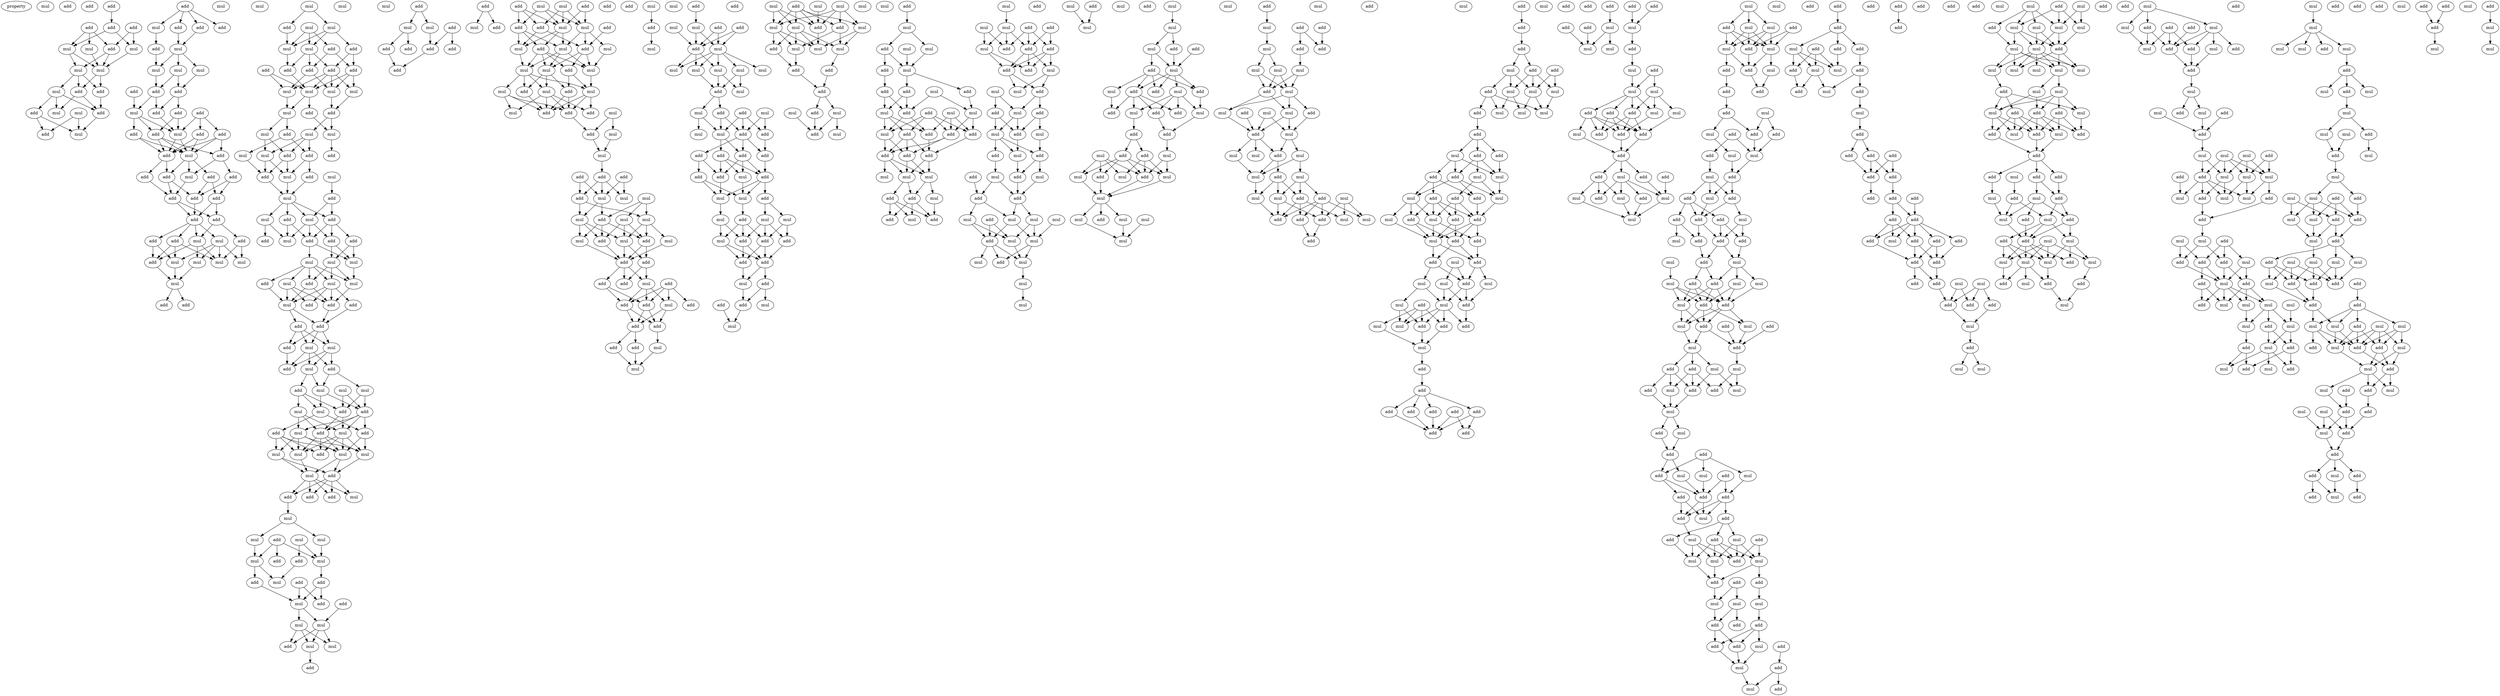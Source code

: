 digraph {
    node [fontcolor=black]
    property [mul=2,lf=1.5]
    0 [ label = mul ];
    1 [ label = add ];
    2 [ label = add ];
    3 [ label = add ];
    4 [ label = add ];
    5 [ label = add ];
    6 [ label = add ];
    7 [ label = add ];
    8 [ label = mul ];
    9 [ label = mul ];
    10 [ label = mul ];
    11 [ label = mul ];
    12 [ label = mul ];
    13 [ label = add ];
    14 [ label = add ];
    15 [ label = mul ];
    16 [ label = add ];
    17 [ label = mul ];
    18 [ label = add ];
    19 [ label = mul ];
    20 [ label = add ];
    21 [ label = mul ];
    22 [ label = add ];
    23 [ label = mul ];
    24 [ label = add ];
    25 [ label = add ];
    26 [ label = add ];
    27 [ label = mul ];
    28 [ label = add ];
    29 [ label = mul ];
    30 [ label = mul ];
    31 [ label = mul ];
    32 [ label = mul ];
    33 [ label = add ];
    34 [ label = add ];
    35 [ label = add ];
    36 [ label = mul ];
    37 [ label = add ];
    38 [ label = add ];
    39 [ label = mul ];
    40 [ label = add ];
    41 [ label = add ];
    42 [ label = add ];
    43 [ label = add ];
    44 [ label = mul ];
    45 [ label = add ];
    46 [ label = add ];
    47 [ label = add ];
    48 [ label = mul ];
    49 [ label = add ];
    50 [ label = mul ];
    51 [ label = add ];
    52 [ label = add ];
    53 [ label = add ];
    54 [ label = add ];
    55 [ label = add ];
    56 [ label = add ];
    57 [ label = add ];
    58 [ label = add ];
    59 [ label = add ];
    60 [ label = add ];
    61 [ label = mul ];
    62 [ label = add ];
    63 [ label = mul ];
    64 [ label = mul ];
    65 [ label = mul ];
    66 [ label = add ];
    67 [ label = mul ];
    68 [ label = mul ];
    69 [ label = mul ];
    70 [ label = add ];
    71 [ label = add ];
    72 [ label = mul ];
    73 [ label = mul ];
    74 [ label = add ];
    75 [ label = mul ];
    76 [ label = mul ];
    77 [ label = add ];
    78 [ label = add ];
    79 [ label = mul ];
    80 [ label = add ];
    81 [ label = add ];
    82 [ label = add ];
    83 [ label = add ];
    84 [ label = add ];
    85 [ label = mul ];
    86 [ label = mul ];
    87 [ label = mul ];
    88 [ label = mul ];
    89 [ label = add ];
    90 [ label = add ];
    91 [ label = mul ];
    92 [ label = mul ];
    93 [ label = mul ];
    94 [ label = mul ];
    95 [ label = add ];
    96 [ label = add ];
    97 [ label = mul ];
    98 [ label = add ];
    99 [ label = mul ];
    100 [ label = add ];
    101 [ label = add ];
    102 [ label = add ];
    103 [ label = mul ];
    104 [ label = mul ];
    105 [ label = mul ];
    106 [ label = add ];
    107 [ label = mul ];
    108 [ label = add ];
    109 [ label = add ];
    110 [ label = mul ];
    111 [ label = mul ];
    112 [ label = add ];
    113 [ label = add ];
    114 [ label = add ];
    115 [ label = mul ];
    116 [ label = add ];
    117 [ label = mul ];
    118 [ label = mul ];
    119 [ label = mul ];
    120 [ label = add ];
    121 [ label = add ];
    122 [ label = mul ];
    123 [ label = mul ];
    124 [ label = mul ];
    125 [ label = add ];
    126 [ label = mul ];
    127 [ label = add ];
    128 [ label = add ];
    129 [ label = add ];
    130 [ label = add ];
    131 [ label = mul ];
    132 [ label = add ];
    133 [ label = mul ];
    134 [ label = mul ];
    135 [ label = add ];
    136 [ label = mul ];
    137 [ label = add ];
    138 [ label = mul ];
    139 [ label = mul ];
    140 [ label = add ];
    141 [ label = mul ];
    142 [ label = add ];
    143 [ label = add ];
    144 [ label = mul ];
    145 [ label = mul ];
    146 [ label = add ];
    147 [ label = add ];
    148 [ label = mul ];
    149 [ label = add ];
    150 [ label = mul ];
    151 [ label = add ];
    152 [ label = mul ];
    153 [ label = mul ];
    154 [ label = mul ];
    155 [ label = mul ];
    156 [ label = mul ];
    157 [ label = add ];
    158 [ label = add ];
    159 [ label = mul ];
    160 [ label = add ];
    161 [ label = add ];
    162 [ label = mul ];
    163 [ label = add ];
    164 [ label = mul ];
    165 [ label = mul ];
    166 [ label = mul ];
    167 [ label = mul ];
    168 [ label = mul ];
    169 [ label = add ];
    170 [ label = add ];
    171 [ label = mul ];
    172 [ label = add ];
    173 [ label = add ];
    174 [ label = add ];
    175 [ label = mul ];
    176 [ label = add ];
    177 [ label = add ];
    178 [ label = mul ];
    179 [ label = mul ];
    180 [ label = add ];
    181 [ label = mul ];
    182 [ label = mul ];
    183 [ label = add ];
    184 [ label = add ];
    185 [ label = mul ];
    186 [ label = mul ];
    187 [ label = add ];
    188 [ label = add ];
    189 [ label = add ];
    190 [ label = add ];
    191 [ label = add ];
    192 [ label = add ];
    193 [ label = add ];
    194 [ label = mul ];
    195 [ label = add ];
    196 [ label = add ];
    197 [ label = mul ];
    198 [ label = add ];
    199 [ label = mul ];
    200 [ label = add ];
    201 [ label = mul ];
    202 [ label = add ];
    203 [ label = add ];
    204 [ label = mul ];
    205 [ label = add ];
    206 [ label = mul ];
    207 [ label = mul ];
    208 [ label = mul ];
    209 [ label = add ];
    210 [ label = mul ];
    211 [ label = mul ];
    212 [ label = add ];
    213 [ label = mul ];
    214 [ label = add ];
    215 [ label = mul ];
    216 [ label = mul ];
    217 [ label = mul ];
    218 [ label = add ];
    219 [ label = mul ];
    220 [ label = add ];
    221 [ label = mul ];
    222 [ label = add ];
    223 [ label = add ];
    224 [ label = mul ];
    225 [ label = add ];
    226 [ label = mul ];
    227 [ label = add ];
    228 [ label = add ];
    229 [ label = add ];
    230 [ label = mul ];
    231 [ label = add ];
    232 [ label = mul ];
    233 [ label = mul ];
    234 [ label = add ];
    235 [ label = mul ];
    236 [ label = mul ];
    237 [ label = mul ];
    238 [ label = mul ];
    239 [ label = mul ];
    240 [ label = mul ];
    241 [ label = add ];
    242 [ label = add ];
    243 [ label = add ];
    244 [ label = add ];
    245 [ label = add ];
    246 [ label = mul ];
    247 [ label = add ];
    248 [ label = add ];
    249 [ label = add ];
    250 [ label = add ];
    251 [ label = mul ];
    252 [ label = add ];
    253 [ label = add ];
    254 [ label = add ];
    255 [ label = add ];
    256 [ label = add ];
    257 [ label = mul ];
    258 [ label = add ];
    259 [ label = add ];
    260 [ label = mul ];
    261 [ label = mul ];
    262 [ label = add ];
    263 [ label = mul ];
    264 [ label = mul ];
    265 [ label = add ];
    266 [ label = add ];
    267 [ label = mul ];
    268 [ label = mul ];
    269 [ label = add ];
    270 [ label = add ];
    271 [ label = mul ];
    272 [ label = mul ];
    273 [ label = mul ];
    274 [ label = mul ];
    275 [ label = mul ];
    276 [ label = mul ];
    277 [ label = add ];
    278 [ label = mul ];
    279 [ label = add ];
    280 [ label = add ];
    281 [ label = add ];
    282 [ label = mul ];
    283 [ label = mul ];
    284 [ label = mul ];
    285 [ label = add ];
    286 [ label = mul ];
    287 [ label = add ];
    288 [ label = add ];
    289 [ label = add ];
    290 [ label = add ];
    291 [ label = add ];
    292 [ label = add ];
    293 [ label = mul ];
    294 [ label = add ];
    295 [ label = add ];
    296 [ label = mul ];
    297 [ label = mul ];
    298 [ label = add ];
    299 [ label = add ];
    300 [ label = mul ];
    301 [ label = mul ];
    302 [ label = mul ];
    303 [ label = mul ];
    304 [ label = add ];
    305 [ label = add ];
    306 [ label = add ];
    307 [ label = add ];
    308 [ label = add ];
    309 [ label = add ];
    310 [ label = mul ];
    311 [ label = add ];
    312 [ label = mul ];
    313 [ label = add ];
    314 [ label = mul ];
    315 [ label = mul ];
    316 [ label = mul ];
    317 [ label = add ];
    318 [ label = mul ];
    319 [ label = mul ];
    320 [ label = mul ];
    321 [ label = add ];
    322 [ label = mul ];
    323 [ label = add ];
    324 [ label = add ];
    325 [ label = mul ];
    326 [ label = mul ];
    327 [ label = mul ];
    328 [ label = add ];
    329 [ label = add ];
    330 [ label = mul ];
    331 [ label = add ];
    332 [ label = add ];
    333 [ label = mul ];
    334 [ label = mul ];
    335 [ label = mul ];
    336 [ label = mul ];
    337 [ label = add ];
    338 [ label = add ];
    339 [ label = mul ];
    340 [ label = mul ];
    341 [ label = mul ];
    342 [ label = add ];
    343 [ label = add ];
    344 [ label = mul ];
    345 [ label = add ];
    346 [ label = add ];
    347 [ label = mul ];
    348 [ label = add ];
    349 [ label = add ];
    350 [ label = mul ];
    351 [ label = mul ];
    352 [ label = mul ];
    353 [ label = add ];
    354 [ label = add ];
    355 [ label = mul ];
    356 [ label = add ];
    357 [ label = add ];
    358 [ label = add ];
    359 [ label = add ];
    360 [ label = add ];
    361 [ label = add ];
    362 [ label = mul ];
    363 [ label = mul ];
    364 [ label = mul ];
    365 [ label = add ];
    366 [ label = add ];
    367 [ label = mul ];
    368 [ label = add ];
    369 [ label = mul ];
    370 [ label = add ];
    371 [ label = mul ];
    372 [ label = add ];
    373 [ label = add ];
    374 [ label = mul ];
    375 [ label = add ];
    376 [ label = mul ];
    377 [ label = add ];
    378 [ label = mul ];
    379 [ label = add ];
    380 [ label = add ];
    381 [ label = add ];
    382 [ label = mul ];
    383 [ label = add ];
    384 [ label = add ];
    385 [ label = mul ];
    386 [ label = mul ];
    387 [ label = add ];
    388 [ label = add ];
    389 [ label = mul ];
    390 [ label = mul ];
    391 [ label = add ];
    392 [ label = mul ];
    393 [ label = add ];
    394 [ label = mul ];
    395 [ label = add ];
    396 [ label = add ];
    397 [ label = add ];
    398 [ label = mul ];
    399 [ label = mul ];
    400 [ label = add ];
    401 [ label = add ];
    402 [ label = mul ];
    403 [ label = mul ];
    404 [ label = mul ];
    405 [ label = mul ];
    406 [ label = add ];
    407 [ label = mul ];
    408 [ label = add ];
    409 [ label = mul ];
    410 [ label = mul ];
    411 [ label = mul ];
    412 [ label = add ];
    413 [ label = mul ];
    414 [ label = add ];
    415 [ label = mul ];
    416 [ label = mul ];
    417 [ label = mul ];
    418 [ label = mul ];
    419 [ label = add ];
    420 [ label = mul ];
    421 [ label = mul ];
    422 [ label = mul ];
    423 [ label = add ];
    424 [ label = add ];
    425 [ label = add ];
    426 [ label = mul ];
    427 [ label = mul ];
    428 [ label = add ];
    429 [ label = add ];
    430 [ label = mul ];
    431 [ label = add ];
    432 [ label = mul ];
    433 [ label = add ];
    434 [ label = mul ];
    435 [ label = add ];
    436 [ label = add ];
    437 [ label = add ];
    438 [ label = add ];
    439 [ label = mul ];
    440 [ label = add ];
    441 [ label = mul ];
    442 [ label = add ];
    443 [ label = mul ];
    444 [ label = add ];
    445 [ label = add ];
    446 [ label = mul ];
    447 [ label = mul ];
    448 [ label = mul ];
    449 [ label = add ];
    450 [ label = mul ];
    451 [ label = mul ];
    452 [ label = mul ];
    453 [ label = mul ];
    454 [ label = mul ];
    455 [ label = add ];
    456 [ label = mul ];
    457 [ label = add ];
    458 [ label = add ];
    459 [ label = add ];
    460 [ label = mul ];
    461 [ label = mul ];
    462 [ label = add ];
    463 [ label = add ];
    464 [ label = mul ];
    465 [ label = mul ];
    466 [ label = mul ];
    467 [ label = add ];
    468 [ label = mul ];
    469 [ label = add ];
    470 [ label = add ];
    471 [ label = mul ];
    472 [ label = mul ];
    473 [ label = mul ];
    474 [ label = add ];
    475 [ label = mul ];
    476 [ label = mul ];
    477 [ label = mul ];
    478 [ label = add ];
    479 [ label = mul ];
    480 [ label = mul ];
    481 [ label = mul ];
    482 [ label = add ];
    483 [ label = add ];
    484 [ label = mul ];
    485 [ label = mul ];
    486 [ label = add ];
    487 [ label = mul ];
    488 [ label = add ];
    489 [ label = add ];
    490 [ label = add ];
    491 [ label = mul ];
    492 [ label = mul ];
    493 [ label = add ];
    494 [ label = mul ];
    495 [ label = add ];
    496 [ label = mul ];
    497 [ label = add ];
    498 [ label = add ];
    499 [ label = add ];
    500 [ label = add ];
    501 [ label = mul ];
    502 [ label = add ];
    503 [ label = mul ];
    504 [ label = mul ];
    505 [ label = add ];
    506 [ label = mul ];
    507 [ label = mul ];
    508 [ label = mul ];
    509 [ label = mul ];
    510 [ label = add ];
    511 [ label = add ];
    512 [ label = mul ];
    513 [ label = add ];
    514 [ label = add ];
    515 [ label = add ];
    516 [ label = add ];
    517 [ label = mul ];
    518 [ label = mul ];
    519 [ label = mul ];
    520 [ label = add ];
    521 [ label = mul ];
    522 [ label = add ];
    523 [ label = add ];
    524 [ label = mul ];
    525 [ label = mul ];
    526 [ label = add ];
    527 [ label = add ];
    528 [ label = add ];
    529 [ label = mul ];
    530 [ label = add ];
    531 [ label = add ];
    532 [ label = add ];
    533 [ label = mul ];
    534 [ label = add ];
    535 [ label = mul ];
    536 [ label = mul ];
    537 [ label = add ];
    538 [ label = mul ];
    539 [ label = add ];
    540 [ label = mul ];
    541 [ label = mul ];
    542 [ label = add ];
    543 [ label = add ];
    544 [ label = mul ];
    545 [ label = add ];
    546 [ label = mul ];
    547 [ label = add ];
    548 [ label = mul ];
    549 [ label = add ];
    550 [ label = add ];
    551 [ label = add ];
    552 [ label = add ];
    553 [ label = add ];
    554 [ label = add ];
    555 [ label = add ];
    556 [ label = add ];
    557 [ label = add ];
    558 [ label = add ];
    559 [ label = add ];
    560 [ label = mul ];
    561 [ label = add ];
    562 [ label = add ];
    563 [ label = add ];
    564 [ label = add ];
    565 [ label = mul ];
    566 [ label = mul ];
    567 [ label = mul ];
    568 [ label = add ];
    569 [ label = add ];
    570 [ label = mul ];
    571 [ label = mul ];
    572 [ label = mul ];
    573 [ label = add ];
    574 [ label = mul ];
    575 [ label = add ];
    576 [ label = mul ];
    577 [ label = add ];
    578 [ label = add ];
    579 [ label = add ];
    580 [ label = add ];
    581 [ label = mul ];
    582 [ label = add ];
    583 [ label = add ];
    584 [ label = mul ];
    585 [ label = add ];
    586 [ label = add ];
    587 [ label = add ];
    588 [ label = mul ];
    589 [ label = add ];
    590 [ label = mul ];
    591 [ label = mul ];
    592 [ label = mul ];
    593 [ label = mul ];
    594 [ label = mul ];
    595 [ label = add ];
    596 [ label = mul ];
    597 [ label = add ];
    598 [ label = mul ];
    599 [ label = mul ];
    600 [ label = add ];
    601 [ label = add ];
    602 [ label = mul ];
    603 [ label = add ];
    604 [ label = add ];
    605 [ label = add ];
    606 [ label = add ];
    607 [ label = mul ];
    608 [ label = add ];
    609 [ label = add ];
    610 [ label = mul ];
    611 [ label = add ];
    612 [ label = mul ];
    613 [ label = add ];
    614 [ label = mul ];
    615 [ label = mul ];
    616 [ label = mul ];
    617 [ label = add ];
    618 [ label = mul ];
    619 [ label = add ];
    620 [ label = add ];
    621 [ label = add ];
    622 [ label = add ];
    623 [ label = add ];
    624 [ label = mul ];
    625 [ label = add ];
    626 [ label = add ];
    627 [ label = mul ];
    628 [ label = add ];
    629 [ label = add ];
    630 [ label = mul ];
    631 [ label = mul ];
    632 [ label = add ];
    633 [ label = mul ];
    634 [ label = add ];
    635 [ label = mul ];
    636 [ label = mul ];
    637 [ label = add ];
    638 [ label = mul ];
    639 [ label = add ];
    640 [ label = mul ];
    641 [ label = mul ];
    642 [ label = add ];
    643 [ label = add ];
    644 [ label = add ];
    645 [ label = mul ];
    646 [ label = add ];
    647 [ label = add ];
    648 [ label = mul ];
    649 [ label = add ];
    650 [ label = mul ];
    651 [ label = add ];
    652 [ label = mul ];
    653 [ label = add ];
    654 [ label = mul ];
    655 [ label = add ];
    656 [ label = mul ];
    657 [ label = add ];
    658 [ label = mul ];
    659 [ label = add ];
    660 [ label = add ];
    661 [ label = mul ];
    662 [ label = add ];
    663 [ label = add ];
    664 [ label = mul ];
    665 [ label = mul ];
    666 [ label = add ];
    667 [ label = add ];
    668 [ label = add ];
    669 [ label = add ];
    670 [ label = mul ];
    671 [ label = add ];
    672 [ label = add ];
    673 [ label = add ];
    674 [ label = mul ];
    675 [ label = add ];
    676 [ label = mul ];
    677 [ label = add ];
    678 [ label = mul ];
    679 [ label = mul ];
    680 [ label = mul ];
    681 [ label = add ];
    682 [ label = add ];
    683 [ label = add ];
    684 [ label = mul ];
    685 [ label = mul ];
    686 [ label = mul ];
    687 [ label = add ];
    688 [ label = add ];
    689 [ label = add ];
    690 [ label = add ];
    691 [ label = add ];
    692 [ label = mul ];
    693 [ label = add ];
    694 [ label = mul ];
    695 [ label = add ];
    696 [ label = mul ];
    697 [ label = add ];
    698 [ label = add ];
    699 [ label = add ];
    700 [ label = add ];
    701 [ label = add ];
    702 [ label = mul ];
    703 [ label = add ];
    704 [ label = add ];
    705 [ label = add ];
    706 [ label = mul ];
    707 [ label = mul ];
    708 [ label = add ];
    709 [ label = add ];
    710 [ label = add ];
    711 [ label = mul ];
    712 [ label = add ];
    713 [ label = mul ];
    714 [ label = add ];
    715 [ label = add ];
    716 [ label = add ];
    717 [ label = add ];
    718 [ label = add ];
    719 [ label = add ];
    720 [ label = add ];
    721 [ label = add ];
    722 [ label = add ];
    723 [ label = add ];
    724 [ label = add ];
    725 [ label = add ];
    726 [ label = add ];
    727 [ label = add ];
    728 [ label = add ];
    729 [ label = add ];
    730 [ label = add ];
    731 [ label = mul ];
    732 [ label = add ];
    733 [ label = add ];
    734 [ label = add ];
    735 [ label = mul ];
    736 [ label = mul ];
    737 [ label = add ];
    738 [ label = add ];
    739 [ label = add ];
    740 [ label = add ];
    741 [ label = add ];
    742 [ label = mul ];
    743 [ label = add ];
    744 [ label = add ];
    745 [ label = mul ];
    746 [ label = mul ];
    747 [ label = add ];
    748 [ label = mul ];
    749 [ label = mul ];
    750 [ label = mul ];
    751 [ label = add ];
    752 [ label = mul ];
    753 [ label = mul ];
    754 [ label = mul ];
    755 [ label = add ];
    756 [ label = mul ];
    757 [ label = add ];
    758 [ label = mul ];
    759 [ label = mul ];
    760 [ label = mul ];
    761 [ label = mul ];
    762 [ label = mul ];
    763 [ label = mul ];
    764 [ label = mul ];
    765 [ label = mul ];
    766 [ label = add ];
    767 [ label = mul ];
    768 [ label = add ];
    769 [ label = mul ];
    770 [ label = add ];
    771 [ label = add ];
    772 [ label = mul ];
    773 [ label = mul ];
    774 [ label = add ];
    775 [ label = mul ];
    776 [ label = add ];
    777 [ label = add ];
    778 [ label = add ];
    779 [ label = add ];
    780 [ label = mul ];
    781 [ label = add ];
    782 [ label = add ];
    783 [ label = add ];
    784 [ label = add ];
    785 [ label = mul ];
    786 [ label = mul ];
    787 [ label = mul ];
    788 [ label = add ];
    789 [ label = add ];
    790 [ label = mul ];
    791 [ label = mul ];
    792 [ label = mul ];
    793 [ label = add ];
    794 [ label = add ];
    795 [ label = mul ];
    796 [ label = mul ];
    797 [ label = add ];
    798 [ label = mul ];
    799 [ label = mul ];
    800 [ label = mul ];
    801 [ label = add ];
    802 [ label = add ];
    803 [ label = add ];
    804 [ label = mul ];
    805 [ label = add ];
    806 [ label = add ];
    807 [ label = mul ];
    808 [ label = mul ];
    809 [ label = add ];
    810 [ label = add ];
    811 [ label = mul ];
    812 [ label = add ];
    813 [ label = add ];
    814 [ label = mul ];
    815 [ label = add ];
    816 [ label = mul ];
    817 [ label = add ];
    818 [ label = add ];
    819 [ label = mul ];
    820 [ label = mul ];
    821 [ label = add ];
    822 [ label = mul ];
    823 [ label = add ];
    824 [ label = add ];
    825 [ label = add ];
    826 [ label = mul ];
    827 [ label = mul ];
    828 [ label = mul ];
    829 [ label = mul ];
    830 [ label = add ];
    831 [ label = add ];
    832 [ label = mul ];
    833 [ label = mul ];
    834 [ label = add ];
    835 [ label = mul ];
    836 [ label = add ];
    837 [ label = mul ];
    838 [ label = mul ];
    839 [ label = add ];
    840 [ label = mul ];
    841 [ label = mul ];
    842 [ label = add ];
    843 [ label = add ];
    844 [ label = add ];
    845 [ label = add ];
    846 [ label = mul ];
    847 [ label = add ];
    848 [ label = add ];
    849 [ label = mul ];
    850 [ label = add ];
    851 [ label = mul ];
    852 [ label = add ];
    853 [ label = mul ];
    854 [ label = mul ];
    855 [ label = mul ];
    856 [ label = mul ];
    857 [ label = add ];
    858 [ label = mul ];
    859 [ label = add ];
    860 [ label = mul ];
    861 [ label = add ];
    862 [ label = mul ];
    863 [ label = mul ];
    864 [ label = add ];
    865 [ label = add ];
    866 [ label = mul ];
    867 [ label = mul ];
    868 [ label = mul ];
    869 [ label = mul ];
    870 [ label = add ];
    871 [ label = mul ];
    872 [ label = add ];
    873 [ label = mul ];
    874 [ label = add ];
    875 [ label = add ];
    876 [ label = mul ];
    877 [ label = add ];
    878 [ label = mul ];
    879 [ label = add ];
    880 [ label = mul ];
    881 [ label = mul ];
    882 [ label = add ];
    883 [ label = mul ];
    884 [ label = mul ];
    885 [ label = mul ];
    886 [ label = add ];
    887 [ label = mul ];
    888 [ label = add ];
    889 [ label = add ];
    890 [ label = add ];
    891 [ label = add ];
    892 [ label = mul ];
    893 [ label = mul ];
    894 [ label = add ];
    895 [ label = mul ];
    896 [ label = mul ];
    897 [ label = mul ];
    898 [ label = add ];
    899 [ label = mul ];
    900 [ label = mul ];
    901 [ label = add ];
    902 [ label = add ];
    903 [ label = add ];
    904 [ label = mul ];
    905 [ label = add ];
    906 [ label = add ];
    907 [ label = add ];
    908 [ label = mul ];
    909 [ label = mul ];
    910 [ label = mul ];
    911 [ label = add ];
    912 [ label = mul ];
    913 [ label = mul ];
    914 [ label = add ];
    915 [ label = mul ];
    916 [ label = add ];
    917 [ label = add ];
    918 [ label = mul ];
    919 [ label = add ];
    920 [ label = mul ];
    921 [ label = add ];
    922 [ label = add ];
    923 [ label = mul ];
    924 [ label = add ];
    925 [ label = add ];
    926 [ label = mul ];
    927 [ label = mul ];
    928 [ label = mul ];
    929 [ label = add ];
    930 [ label = add ];
    931 [ label = add ];
    932 [ label = mul ];
    933 [ label = add ];
    934 [ label = mul ];
    935 [ label = add ];
    936 [ label = add ];
    937 [ label = add ];
    938 [ label = mul ];
    939 [ label = add ];
    940 [ label = add ];
    941 [ label = mul ];
    942 [ label = add ];
    943 [ label = mul ];
    944 [ label = mul ];
    945 [ label = mul ];
    3 -> 6 [ name = 0 ];
    4 -> 7 [ name = 1 ];
    4 -> 8 [ name = 2 ];
    4 -> 9 [ name = 3 ];
    5 -> 7 [ name = 4 ];
    5 -> 10 [ name = 5 ];
    6 -> 9 [ name = 6 ];
    6 -> 10 [ name = 7 ];
    7 -> 11 [ name = 8 ];
    7 -> 12 [ name = 9 ];
    8 -> 12 [ name = 10 ];
    9 -> 11 [ name = 11 ];
    9 -> 12 [ name = 12 ];
    10 -> 12 [ name = 13 ];
    11 -> 13 [ name = 14 ];
    11 -> 14 [ name = 15 ];
    11 -> 15 [ name = 16 ];
    12 -> 13 [ name = 17 ];
    12 -> 14 [ name = 18 ];
    13 -> 18 [ name = 19 ];
    14 -> 18 [ name = 20 ];
    14 -> 19 [ name = 21 ];
    15 -> 16 [ name = 22 ];
    15 -> 18 [ name = 23 ];
    15 -> 19 [ name = 24 ];
    16 -> 20 [ name = 25 ];
    16 -> 21 [ name = 26 ];
    17 -> 20 [ name = 27 ];
    17 -> 21 [ name = 28 ];
    18 -> 21 [ name = 29 ];
    22 -> 23 [ name = 30 ];
    22 -> 24 [ name = 31 ];
    22 -> 25 [ name = 32 ];
    22 -> 26 [ name = 33 ];
    23 -> 28 [ name = 34 ];
    24 -> 27 [ name = 35 ];
    25 -> 27 [ name = 36 ];
    27 -> 30 [ name = 37 ];
    27 -> 31 [ name = 38 ];
    27 -> 32 [ name = 39 ];
    28 -> 32 [ name = 40 ];
    30 -> 34 [ name = 41 ];
    30 -> 35 [ name = 42 ];
    31 -> 35 [ name = 43 ];
    32 -> 34 [ name = 44 ];
    33 -> 39 [ name = 45 ];
    34 -> 38 [ name = 46 ];
    34 -> 39 [ name = 47 ];
    35 -> 37 [ name = 48 ];
    35 -> 38 [ name = 49 ];
    37 -> 41 [ name = 50 ];
    37 -> 44 [ name = 51 ];
    38 -> 44 [ name = 52 ];
    39 -> 41 [ name = 53 ];
    39 -> 42 [ name = 54 ];
    39 -> 44 [ name = 55 ];
    40 -> 43 [ name = 56 ];
    40 -> 44 [ name = 57 ];
    40 -> 45 [ name = 58 ];
    41 -> 46 [ name = 59 ];
    41 -> 47 [ name = 60 ];
    41 -> 48 [ name = 61 ];
    42 -> 47 [ name = 62 ];
    42 -> 48 [ name = 63 ];
    43 -> 47 [ name = 64 ];
    43 -> 48 [ name = 65 ];
    44 -> 47 [ name = 66 ];
    44 -> 48 [ name = 67 ];
    45 -> 46 [ name = 68 ];
    45 -> 47 [ name = 69 ];
    45 -> 48 [ name = 70 ];
    46 -> 49 [ name = 71 ];
    46 -> 50 [ name = 72 ];
    47 -> 51 [ name = 73 ];
    47 -> 53 [ name = 74 ];
    48 -> 50 [ name = 75 ];
    48 -> 51 [ name = 76 ];
    48 -> 52 [ name = 77 ];
    49 -> 54 [ name = 78 ];
    49 -> 55 [ name = 79 ];
    50 -> 56 [ name = 80 ];
    51 -> 55 [ name = 81 ];
    51 -> 56 [ name = 82 ];
    52 -> 54 [ name = 83 ];
    52 -> 55 [ name = 84 ];
    53 -> 56 [ name = 85 ];
    54 -> 57 [ name = 86 ];
    54 -> 58 [ name = 87 ];
    55 -> 58 [ name = 88 ];
    56 -> 57 [ name = 89 ];
    56 -> 58 [ name = 90 ];
    57 -> 60 [ name = 91 ];
    57 -> 63 [ name = 92 ];
    58 -> 59 [ name = 93 ];
    58 -> 61 [ name = 94 ];
    58 -> 62 [ name = 95 ];
    58 -> 63 [ name = 96 ];
    59 -> 65 [ name = 97 ];
    59 -> 66 [ name = 98 ];
    59 -> 67 [ name = 99 ];
    60 -> 64 [ name = 100 ];
    60 -> 67 [ name = 101 ];
    61 -> 64 [ name = 102 ];
    61 -> 65 [ name = 103 ];
    61 -> 67 [ name = 104 ];
    61 -> 68 [ name = 105 ];
    62 -> 65 [ name = 106 ];
    62 -> 66 [ name = 107 ];
    63 -> 66 [ name = 108 ];
    63 -> 67 [ name = 109 ];
    63 -> 68 [ name = 110 ];
    65 -> 69 [ name = 111 ];
    66 -> 69 [ name = 112 ];
    68 -> 69 [ name = 113 ];
    69 -> 70 [ name = 114 ];
    69 -> 71 [ name = 115 ];
    72 -> 74 [ name = 116 ];
    72 -> 75 [ name = 117 ];
    73 -> 76 [ name = 118 ];
    73 -> 77 [ name = 119 ];
    73 -> 79 [ name = 120 ];
    74 -> 76 [ name = 121 ];
    75 -> 76 [ name = 122 ];
    75 -> 78 [ name = 123 ];
    75 -> 79 [ name = 124 ];
    76 -> 83 [ name = 125 ];
    77 -> 81 [ name = 126 ];
    77 -> 84 [ name = 127 ];
    78 -> 80 [ name = 128 ];
    78 -> 81 [ name = 129 ];
    79 -> 80 [ name = 130 ];
    79 -> 83 [ name = 131 ];
    79 -> 84 [ name = 132 ];
    80 -> 85 [ name = 133 ];
    80 -> 86 [ name = 134 ];
    80 -> 87 [ name = 135 ];
    80 -> 88 [ name = 136 ];
    81 -> 85 [ name = 137 ];
    81 -> 87 [ name = 138 ];
    81 -> 88 [ name = 139 ];
    82 -> 86 [ name = 140 ];
    82 -> 88 [ name = 141 ];
    83 -> 88 [ name = 142 ];
    84 -> 86 [ name = 143 ];
    84 -> 87 [ name = 144 ];
    85 -> 90 [ name = 145 ];
    86 -> 91 [ name = 146 ];
    87 -> 90 [ name = 147 ];
    88 -> 89 [ name = 148 ];
    88 -> 91 [ name = 149 ];
    89 -> 93 [ name = 150 ];
    90 -> 92 [ name = 151 ];
    90 -> 93 [ name = 152 ];
    91 -> 94 [ name = 153 ];
    91 -> 95 [ name = 154 ];
    92 -> 96 [ name = 155 ];
    92 -> 97 [ name = 156 ];
    92 -> 100 [ name = 157 ];
    93 -> 98 [ name = 158 ];
    94 -> 97 [ name = 159 ];
    94 -> 100 [ name = 160 ];
    95 -> 96 [ name = 161 ];
    95 -> 99 [ name = 162 ];
    96 -> 102 [ name = 163 ];
    96 -> 103 [ name = 164 ];
    97 -> 101 [ name = 165 ];
    97 -> 103 [ name = 166 ];
    99 -> 101 [ name = 167 ];
    100 -> 101 [ name = 168 ];
    100 -> 103 [ name = 169 ];
    101 -> 107 [ name = 170 ];
    102 -> 107 [ name = 171 ];
    103 -> 107 [ name = 172 ];
    105 -> 106 [ name = 173 ];
    106 -> 109 [ name = 174 ];
    106 -> 110 [ name = 175 ];
    107 -> 108 [ name = 176 ];
    107 -> 109 [ name = 177 ];
    107 -> 110 [ name = 178 ];
    107 -> 111 [ name = 179 ];
    108 -> 114 [ name = 180 ];
    108 -> 115 [ name = 181 ];
    109 -> 113 [ name = 182 ];
    109 -> 114 [ name = 183 ];
    109 -> 116 [ name = 184 ];
    110 -> 114 [ name = 185 ];
    110 -> 115 [ name = 186 ];
    110 -> 116 [ name = 187 ];
    111 -> 112 [ name = 188 ];
    111 -> 115 [ name = 189 ];
    113 -> 118 [ name = 190 ];
    113 -> 119 [ name = 191 ];
    114 -> 117 [ name = 192 ];
    114 -> 118 [ name = 193 ];
    116 -> 118 [ name = 194 ];
    116 -> 119 [ name = 195 ];
    117 -> 120 [ name = 196 ];
    117 -> 121 [ name = 197 ];
    117 -> 122 [ name = 198 ];
    117 -> 123 [ name = 199 ];
    117 -> 124 [ name = 200 ];
    118 -> 122 [ name = 201 ];
    119 -> 120 [ name = 202 ];
    119 -> 122 [ name = 203 ];
    119 -> 123 [ name = 204 ];
    120 -> 126 [ name = 205 ];
    120 -> 127 [ name = 206 ];
    121 -> 126 [ name = 207 ];
    122 -> 127 [ name = 208 ];
    123 -> 125 [ name = 209 ];
    123 -> 126 [ name = 210 ];
    123 -> 127 [ name = 211 ];
    123 -> 128 [ name = 212 ];
    124 -> 126 [ name = 213 ];
    124 -> 127 [ name = 214 ];
    124 -> 128 [ name = 215 ];
    125 -> 129 [ name = 216 ];
    126 -> 129 [ name = 217 ];
    126 -> 130 [ name = 218 ];
    127 -> 129 [ name = 219 ];
    129 -> 131 [ name = 220 ];
    129 -> 132 [ name = 221 ];
    129 -> 134 [ name = 222 ];
    130 -> 131 [ name = 223 ];
    130 -> 132 [ name = 224 ];
    130 -> 134 [ name = 225 ];
    131 -> 135 [ name = 226 ];
    131 -> 136 [ name = 227 ];
    131 -> 137 [ name = 228 ];
    132 -> 135 [ name = 229 ];
    134 -> 135 [ name = 230 ];
    134 -> 136 [ name = 231 ];
    134 -> 137 [ name = 232 ];
    136 -> 138 [ name = 233 ];
    136 -> 140 [ name = 234 ];
    137 -> 138 [ name = 235 ];
    137 -> 139 [ name = 236 ];
    138 -> 142 [ name = 237 ];
    138 -> 145 [ name = 238 ];
    139 -> 142 [ name = 239 ];
    139 -> 143 [ name = 240 ];
    140 -> 143 [ name = 241 ];
    140 -> 144 [ name = 242 ];
    140 -> 145 [ name = 243 ];
    141 -> 142 [ name = 244 ];
    141 -> 143 [ name = 245 ];
    142 -> 146 [ name = 246 ];
    142 -> 147 [ name = 247 ];
    142 -> 148 [ name = 248 ];
    142 -> 150 [ name = 249 ];
    143 -> 146 [ name = 250 ];
    143 -> 148 [ name = 251 ];
    144 -> 146 [ name = 252 ];
    144 -> 148 [ name = 253 ];
    144 -> 150 [ name = 254 ];
    145 -> 147 [ name = 255 ];
    145 -> 149 [ name = 256 ];
    146 -> 151 [ name = 257 ];
    146 -> 152 [ name = 258 ];
    146 -> 153 [ name = 259 ];
    146 -> 155 [ name = 260 ];
    147 -> 153 [ name = 261 ];
    147 -> 155 [ name = 262 ];
    148 -> 151 [ name = 263 ];
    148 -> 152 [ name = 264 ];
    148 -> 153 [ name = 265 ];
    148 -> 155 [ name = 266 ];
    149 -> 151 [ name = 267 ];
    149 -> 152 [ name = 268 ];
    149 -> 153 [ name = 269 ];
    149 -> 154 [ name = 270 ];
    150 -> 152 [ name = 271 ];
    150 -> 153 [ name = 272 ];
    150 -> 154 [ name = 273 ];
    150 -> 155 [ name = 274 ];
    152 -> 156 [ name = 275 ];
    153 -> 156 [ name = 276 ];
    153 -> 157 [ name = 277 ];
    154 -> 156 [ name = 278 ];
    154 -> 157 [ name = 279 ];
    155 -> 157 [ name = 280 ];
    156 -> 158 [ name = 281 ];
    156 -> 159 [ name = 282 ];
    156 -> 160 [ name = 283 ];
    156 -> 161 [ name = 284 ];
    157 -> 158 [ name = 285 ];
    157 -> 159 [ name = 286 ];
    157 -> 160 [ name = 287 ];
    157 -> 161 [ name = 288 ];
    160 -> 162 [ name = 289 ];
    162 -> 164 [ name = 290 ];
    162 -> 165 [ name = 291 ];
    163 -> 167 [ name = 292 ];
    163 -> 168 [ name = 293 ];
    163 -> 170 [ name = 294 ];
    164 -> 168 [ name = 295 ];
    165 -> 167 [ name = 296 ];
    166 -> 167 [ name = 297 ];
    166 -> 169 [ name = 298 ];
    167 -> 173 [ name = 299 ];
    168 -> 171 [ name = 300 ];
    168 -> 172 [ name = 301 ];
    169 -> 171 [ name = 302 ];
    172 -> 175 [ name = 303 ];
    173 -> 175 [ name = 304 ];
    173 -> 177 [ name = 305 ];
    174 -> 175 [ name = 306 ];
    174 -> 177 [ name = 307 ];
    175 -> 178 [ name = 308 ];
    175 -> 179 [ name = 309 ];
    176 -> 178 [ name = 310 ];
    178 -> 180 [ name = 311 ];
    178 -> 181 [ name = 312 ];
    178 -> 182 [ name = 313 ];
    179 -> 180 [ name = 314 ];
    179 -> 181 [ name = 315 ];
    179 -> 182 [ name = 316 ];
    181 -> 183 [ name = 317 ];
    184 -> 185 [ name = 318 ];
    184 -> 186 [ name = 319 ];
    185 -> 188 [ name = 320 ];
    185 -> 189 [ name = 321 ];
    186 -> 191 [ name = 322 ];
    187 -> 190 [ name = 323 ];
    187 -> 191 [ name = 324 ];
    188 -> 192 [ name = 325 ];
    191 -> 192 [ name = 326 ];
    193 -> 194 [ name = 327 ];
    193 -> 195 [ name = 328 ];
    196 -> 201 [ name = 329 ];
    196 -> 204 [ name = 330 ];
    197 -> 200 [ name = 331 ];
    197 -> 201 [ name = 332 ];
    197 -> 204 [ name = 333 ];
    198 -> 200 [ name = 334 ];
    198 -> 201 [ name = 335 ];
    198 -> 202 [ name = 336 ];
    199 -> 201 [ name = 337 ];
    199 -> 202 [ name = 338 ];
    199 -> 204 [ name = 339 ];
    200 -> 205 [ name = 340 ];
    200 -> 208 [ name = 341 ];
    201 -> 206 [ name = 342 ];
    201 -> 208 [ name = 343 ];
    201 -> 209 [ name = 344 ];
    202 -> 206 [ name = 345 ];
    202 -> 208 [ name = 346 ];
    202 -> 209 [ name = 347 ];
    203 -> 205 [ name = 348 ];
    204 -> 205 [ name = 349 ];
    204 -> 206 [ name = 350 ];
    204 -> 207 [ name = 351 ];
    205 -> 210 [ name = 352 ];
    205 -> 212 [ name = 353 ];
    205 -> 213 [ name = 354 ];
    206 -> 210 [ name = 355 ];
    206 -> 211 [ name = 356 ];
    206 -> 213 [ name = 357 ];
    207 -> 213 [ name = 358 ];
    208 -> 211 [ name = 359 ];
    209 -> 210 [ name = 360 ];
    209 -> 211 [ name = 361 ];
    209 -> 212 [ name = 362 ];
    209 -> 213 [ name = 363 ];
    210 -> 214 [ name = 364 ];
    210 -> 217 [ name = 365 ];
    210 -> 218 [ name = 366 ];
    211 -> 214 [ name = 367 ];
    211 -> 215 [ name = 368 ];
    211 -> 216 [ name = 369 ];
    211 -> 217 [ name = 370 ];
    212 -> 216 [ name = 371 ];
    212 -> 218 [ name = 372 ];
    213 -> 216 [ name = 373 ];
    214 -> 222 [ name = 374 ];
    215 -> 219 [ name = 375 ];
    215 -> 222 [ name = 376 ];
    215 -> 223 [ name = 377 ];
    216 -> 220 [ name = 378 ];
    216 -> 222 [ name = 379 ];
    216 -> 223 [ name = 380 ];
    217 -> 219 [ name = 381 ];
    217 -> 220 [ name = 382 ];
    217 -> 222 [ name = 383 ];
    217 -> 223 [ name = 384 ];
    218 -> 222 [ name = 385 ];
    218 -> 223 [ name = 386 ];
    221 -> 224 [ name = 387 ];
    221 -> 225 [ name = 388 ];
    223 -> 225 [ name = 389 ];
    224 -> 226 [ name = 390 ];
    225 -> 226 [ name = 391 ];
    226 -> 227 [ name = 392 ];
    227 -> 230 [ name = 393 ];
    227 -> 231 [ name = 394 ];
    227 -> 232 [ name = 395 ];
    228 -> 230 [ name = 396 ];
    228 -> 231 [ name = 397 ];
    229 -> 230 [ name = 398 ];
    229 -> 232 [ name = 399 ];
    230 -> 234 [ name = 400 ];
    230 -> 235 [ name = 401 ];
    231 -> 235 [ name = 402 ];
    231 -> 237 [ name = 403 ];
    233 -> 234 [ name = 404 ];
    233 -> 236 [ name = 405 ];
    233 -> 237 [ name = 406 ];
    234 -> 238 [ name = 407 ];
    234 -> 241 [ name = 408 ];
    234 -> 242 [ name = 409 ];
    235 -> 238 [ name = 410 ];
    235 -> 239 [ name = 411 ];
    235 -> 241 [ name = 412 ];
    236 -> 239 [ name = 413 ];
    236 -> 241 [ name = 414 ];
    236 -> 242 [ name = 415 ];
    237 -> 239 [ name = 416 ];
    237 -> 240 [ name = 417 ];
    237 -> 242 [ name = 418 ];
    238 -> 243 [ name = 419 ];
    239 -> 243 [ name = 420 ];
    239 -> 244 [ name = 421 ];
    240 -> 243 [ name = 422 ];
    241 -> 243 [ name = 423 ];
    242 -> 243 [ name = 424 ];
    242 -> 244 [ name = 425 ];
    243 -> 246 [ name = 426 ];
    243 -> 248 [ name = 427 ];
    243 -> 249 [ name = 428 ];
    244 -> 246 [ name = 429 ];
    244 -> 248 [ name = 430 ];
    246 -> 251 [ name = 431 ];
    246 -> 252 [ name = 432 ];
    246 -> 253 [ name = 433 ];
    247 -> 250 [ name = 434 ];
    247 -> 251 [ name = 435 ];
    247 -> 252 [ name = 436 ];
    247 -> 253 [ name = 437 ];
    249 -> 252 [ name = 438 ];
    249 -> 253 [ name = 439 ];
    251 -> 254 [ name = 440 ];
    251 -> 255 [ name = 441 ];
    252 -> 254 [ name = 442 ];
    252 -> 255 [ name = 443 ];
    253 -> 254 [ name = 444 ];
    253 -> 255 [ name = 445 ];
    254 -> 258 [ name = 446 ];
    254 -> 259 [ name = 447 ];
    255 -> 257 [ name = 448 ];
    257 -> 260 [ name = 449 ];
    258 -> 260 [ name = 450 ];
    259 -> 260 [ name = 451 ];
    261 -> 262 [ name = 452 ];
    262 -> 264 [ name = 453 ];
    265 -> 268 [ name = 454 ];
    266 -> 270 [ name = 455 ];
    266 -> 271 [ name = 456 ];
    267 -> 270 [ name = 457 ];
    268 -> 270 [ name = 458 ];
    268 -> 271 [ name = 459 ];
    269 -> 270 [ name = 460 ];
    269 -> 271 [ name = 461 ];
    270 -> 272 [ name = 462 ];
    270 -> 274 [ name = 463 ];
    270 -> 276 [ name = 464 ];
    271 -> 272 [ name = 465 ];
    271 -> 273 [ name = 466 ];
    271 -> 274 [ name = 467 ];
    271 -> 275 [ name = 468 ];
    271 -> 276 [ name = 469 ];
    272 -> 277 [ name = 470 ];
    272 -> 278 [ name = 471 ];
    273 -> 277 [ name = 472 ];
    273 -> 278 [ name = 473 ];
    276 -> 277 [ name = 474 ];
    277 -> 279 [ name = 475 ];
    277 -> 282 [ name = 476 ];
    279 -> 286 [ name = 477 ];
    279 -> 287 [ name = 478 ];
    280 -> 285 [ name = 479 ];
    280 -> 286 [ name = 480 ];
    280 -> 287 [ name = 481 ];
    282 -> 284 [ name = 482 ];
    282 -> 286 [ name = 483 ];
    283 -> 285 [ name = 484 ];
    283 -> 287 [ name = 485 ];
    285 -> 288 [ name = 486 ];
    286 -> 289 [ name = 487 ];
    286 -> 291 [ name = 488 ];
    287 -> 288 [ name = 489 ];
    287 -> 290 [ name = 490 ];
    287 -> 291 [ name = 491 ];
    288 -> 295 [ name = 492 ];
    289 -> 293 [ name = 493 ];
    289 -> 294 [ name = 494 ];
    289 -> 295 [ name = 495 ];
    290 -> 292 [ name = 496 ];
    290 -> 294 [ name = 497 ];
    291 -> 293 [ name = 498 ];
    291 -> 294 [ name = 499 ];
    291 -> 295 [ name = 500 ];
    292 -> 296 [ name = 501 ];
    292 -> 297 [ name = 502 ];
    293 -> 296 [ name = 503 ];
    294 -> 297 [ name = 504 ];
    295 -> 296 [ name = 505 ];
    295 -> 297 [ name = 506 ];
    295 -> 298 [ name = 507 ];
    296 -> 299 [ name = 508 ];
    297 -> 300 [ name = 509 ];
    298 -> 301 [ name = 510 ];
    298 -> 302 [ name = 511 ];
    299 -> 303 [ name = 512 ];
    299 -> 305 [ name = 513 ];
    299 -> 306 [ name = 514 ];
    300 -> 303 [ name = 515 ];
    300 -> 305 [ name = 516 ];
    301 -> 304 [ name = 517 ];
    301 -> 305 [ name = 518 ];
    301 -> 306 [ name = 519 ];
    302 -> 304 [ name = 520 ];
    302 -> 306 [ name = 521 ];
    303 -> 307 [ name = 522 ];
    303 -> 308 [ name = 523 ];
    304 -> 308 [ name = 524 ];
    305 -> 307 [ name = 525 ];
    305 -> 308 [ name = 526 ];
    306 -> 307 [ name = 527 ];
    306 -> 308 [ name = 528 ];
    307 -> 310 [ name = 529 ];
    308 -> 309 [ name = 530 ];
    308 -> 310 [ name = 531 ];
    309 -> 311 [ name = 532 ];
    309 -> 312 [ name = 533 ];
    310 -> 311 [ name = 534 ];
    311 -> 314 [ name = 535 ];
    313 -> 314 [ name = 536 ];
    315 -> 320 [ name = 537 ];
    315 -> 322 [ name = 538 ];
    315 -> 323 [ name = 539 ];
    316 -> 323 [ name = 540 ];
    317 -> 319 [ name = 541 ];
    317 -> 320 [ name = 542 ];
    317 -> 321 [ name = 543 ];
    317 -> 322 [ name = 544 ];
    317 -> 323 [ name = 545 ];
    318 -> 319 [ name = 546 ];
    318 -> 320 [ name = 547 ];
    318 -> 321 [ name = 548 ];
    318 -> 323 [ name = 549 ];
    319 -> 326 [ name = 550 ];
    319 -> 327 [ name = 551 ];
    320 -> 324 [ name = 552 ];
    320 -> 325 [ name = 553 ];
    320 -> 326 [ name = 554 ];
    321 -> 325 [ name = 555 ];
    321 -> 327 [ name = 556 ];
    322 -> 324 [ name = 557 ];
    322 -> 325 [ name = 558 ];
    322 -> 326 [ name = 559 ];
    322 -> 327 [ name = 560 ];
    323 -> 326 [ name = 561 ];
    324 -> 328 [ name = 562 ];
    325 -> 328 [ name = 563 ];
    327 -> 329 [ name = 564 ];
    328 -> 331 [ name = 565 ];
    329 -> 331 [ name = 566 ];
    331 -> 332 [ name = 567 ];
    331 -> 334 [ name = 568 ];
    332 -> 337 [ name = 569 ];
    333 -> 337 [ name = 570 ];
    334 -> 336 [ name = 571 ];
    334 -> 337 [ name = 572 ];
    338 -> 339 [ name = 573 ];
    339 -> 341 [ name = 574 ];
    339 -> 342 [ name = 575 ];
    340 -> 344 [ name = 576 ];
    341 -> 344 [ name = 577 ];
    342 -> 343 [ name = 578 ];
    342 -> 344 [ name = 579 ];
    343 -> 348 [ name = 580 ];
    344 -> 345 [ name = 581 ];
    344 -> 346 [ name = 582 ];
    345 -> 352 [ name = 583 ];
    346 -> 351 [ name = 584 ];
    346 -> 353 [ name = 585 ];
    347 -> 352 [ name = 586 ];
    347 -> 353 [ name = 587 ];
    348 -> 351 [ name = 588 ];
    348 -> 353 [ name = 589 ];
    349 -> 355 [ name = 590 ];
    349 -> 356 [ name = 591 ];
    349 -> 357 [ name = 592 ];
    349 -> 358 [ name = 593 ];
    350 -> 354 [ name = 594 ];
    350 -> 356 [ name = 595 ];
    350 -> 357 [ name = 596 ];
    351 -> 354 [ name = 597 ];
    351 -> 355 [ name = 598 ];
    351 -> 358 [ name = 599 ];
    352 -> 356 [ name = 600 ];
    352 -> 357 [ name = 601 ];
    353 -> 354 [ name = 602 ];
    353 -> 355 [ name = 603 ];
    354 -> 360 [ name = 604 ];
    355 -> 359 [ name = 605 ];
    355 -> 361 [ name = 606 ];
    356 -> 360 [ name = 607 ];
    357 -> 359 [ name = 608 ];
    357 -> 361 [ name = 609 ];
    358 -> 359 [ name = 610 ];
    358 -> 360 [ name = 611 ];
    358 -> 361 [ name = 612 ];
    359 -> 362 [ name = 613 ];
    359 -> 363 [ name = 614 ];
    359 -> 364 [ name = 615 ];
    360 -> 362 [ name = 616 ];
    360 -> 364 [ name = 617 ];
    361 -> 362 [ name = 618 ];
    361 -> 364 [ name = 619 ];
    362 -> 365 [ name = 620 ];
    362 -> 366 [ name = 621 ];
    364 -> 365 [ name = 622 ];
    364 -> 367 [ name = 623 ];
    365 -> 368 [ name = 624 ];
    365 -> 369 [ name = 625 ];
    365 -> 370 [ name = 626 ];
    366 -> 368 [ name = 627 ];
    366 -> 369 [ name = 628 ];
    366 -> 370 [ name = 629 ];
    367 -> 368 [ name = 630 ];
    371 -> 376 [ name = 631 ];
    373 -> 379 [ name = 632 ];
    373 -> 380 [ name = 633 ];
    374 -> 377 [ name = 634 ];
    374 -> 378 [ name = 635 ];
    375 -> 377 [ name = 636 ];
    375 -> 379 [ name = 637 ];
    375 -> 380 [ name = 638 ];
    376 -> 377 [ name = 639 ];
    376 -> 378 [ name = 640 ];
    376 -> 379 [ name = 641 ];
    378 -> 381 [ name = 642 ];
    378 -> 383 [ name = 643 ];
    379 -> 381 [ name = 644 ];
    379 -> 382 [ name = 645 ];
    379 -> 383 [ name = 646 ];
    380 -> 381 [ name = 647 ];
    380 -> 382 [ name = 648 ];
    380 -> 383 [ name = 649 ];
    381 -> 384 [ name = 650 ];
    381 -> 385 [ name = 651 ];
    382 -> 384 [ name = 652 ];
    382 -> 385 [ name = 653 ];
    384 -> 387 [ name = 654 ];
    384 -> 389 [ name = 655 ];
    386 -> 388 [ name = 656 ];
    386 -> 389 [ name = 657 ];
    387 -> 391 [ name = 658 ];
    387 -> 392 [ name = 659 ];
    388 -> 390 [ name = 660 ];
    388 -> 391 [ name = 661 ];
    389 -> 390 [ name = 662 ];
    389 -> 391 [ name = 663 ];
    390 -> 393 [ name = 664 ];
    390 -> 394 [ name = 665 ];
    390 -> 395 [ name = 666 ];
    391 -> 394 [ name = 667 ];
    392 -> 395 [ name = 668 ];
    393 -> 398 [ name = 669 ];
    394 -> 397 [ name = 670 ];
    395 -> 397 [ name = 671 ];
    395 -> 399 [ name = 672 ];
    396 -> 400 [ name = 673 ];
    397 -> 401 [ name = 674 ];
    398 -> 400 [ name = 675 ];
    398 -> 401 [ name = 676 ];
    399 -> 401 [ name = 677 ];
    400 -> 402 [ name = 678 ];
    400 -> 405 [ name = 679 ];
    401 -> 404 [ name = 680 ];
    401 -> 405 [ name = 681 ];
    402 -> 407 [ name = 682 ];
    402 -> 408 [ name = 683 ];
    403 -> 409 [ name = 684 ];
    404 -> 407 [ name = 685 ];
    404 -> 409 [ name = 686 ];
    405 -> 408 [ name = 687 ];
    405 -> 409 [ name = 688 ];
    406 -> 407 [ name = 689 ];
    406 -> 408 [ name = 690 ];
    407 -> 413 [ name = 691 ];
    408 -> 410 [ name = 692 ];
    408 -> 412 [ name = 693 ];
    408 -> 413 [ name = 694 ];
    409 -> 412 [ name = 695 ];
    409 -> 413 [ name = 696 ];
    411 -> 416 [ name = 697 ];
    413 -> 415 [ name = 698 ];
    414 -> 416 [ name = 699 ];
    415 -> 417 [ name = 700 ];
    420 -> 421 [ name = 701 ];
    421 -> 422 [ name = 702 ];
    421 -> 424 [ name = 703 ];
    422 -> 425 [ name = 704 ];
    422 -> 426 [ name = 705 ];
    423 -> 426 [ name = 706 ];
    424 -> 426 [ name = 707 ];
    425 -> 427 [ name = 708 ];
    425 -> 428 [ name = 709 ];
    425 -> 429 [ name = 710 ];
    425 -> 431 [ name = 711 ];
    426 -> 428 [ name = 712 ];
    426 -> 429 [ name = 713 ];
    426 -> 430 [ name = 714 ];
    426 -> 431 [ name = 715 ];
    427 -> 433 [ name = 716 ];
    429 -> 433 [ name = 717 ];
    429 -> 434 [ name = 718 ];
    429 -> 435 [ name = 719 ];
    429 -> 436 [ name = 720 ];
    430 -> 432 [ name = 721 ];
    430 -> 434 [ name = 722 ];
    430 -> 435 [ name = 723 ];
    430 -> 436 [ name = 724 ];
    431 -> 432 [ name = 725 ];
    432 -> 438 [ name = 726 ];
    434 -> 437 [ name = 727 ];
    435 -> 438 [ name = 728 ];
    437 -> 440 [ name = 729 ];
    437 -> 442 [ name = 730 ];
    438 -> 439 [ name = 731 ];
    439 -> 445 [ name = 732 ];
    439 -> 446 [ name = 733 ];
    440 -> 444 [ name = 734 ];
    440 -> 445 [ name = 735 ];
    440 -> 446 [ name = 736 ];
    440 -> 447 [ name = 737 ];
    441 -> 443 [ name = 738 ];
    441 -> 444 [ name = 739 ];
    441 -> 445 [ name = 740 ];
    441 -> 447 [ name = 741 ];
    442 -> 443 [ name = 742 ];
    442 -> 445 [ name = 743 ];
    442 -> 446 [ name = 744 ];
    444 -> 448 [ name = 745 ];
    445 -> 448 [ name = 746 ];
    446 -> 448 [ name = 747 ];
    447 -> 448 [ name = 748 ];
    448 -> 449 [ name = 749 ];
    448 -> 451 [ name = 750 ];
    448 -> 453 [ name = 751 ];
    451 -> 454 [ name = 752 ];
    452 -> 454 [ name = 753 ];
    453 -> 454 [ name = 754 ];
    455 -> 460 [ name = 755 ];
    457 -> 463 [ name = 756 ];
    458 -> 462 [ name = 757 ];
    458 -> 463 [ name = 758 ];
    460 -> 461 [ name = 759 ];
    461 -> 464 [ name = 760 ];
    461 -> 466 [ name = 761 ];
    462 -> 465 [ name = 762 ];
    464 -> 467 [ name = 763 ];
    464 -> 468 [ name = 764 ];
    465 -> 467 [ name = 765 ];
    465 -> 468 [ name = 766 ];
    466 -> 467 [ name = 767 ];
    466 -> 468 [ name = 768 ];
    467 -> 471 [ name = 769 ];
    467 -> 473 [ name = 770 ];
    468 -> 470 [ name = 771 ];
    468 -> 471 [ name = 772 ];
    468 -> 473 [ name = 773 ];
    469 -> 474 [ name = 774 ];
    470 -> 475 [ name = 775 ];
    471 -> 474 [ name = 776 ];
    471 -> 475 [ name = 777 ];
    472 -> 474 [ name = 778 ];
    472 -> 475 [ name = 779 ];
    473 -> 474 [ name = 780 ];
    474 -> 476 [ name = 781 ];
    474 -> 478 [ name = 782 ];
    474 -> 479 [ name = 783 ];
    475 -> 477 [ name = 784 ];
    475 -> 478 [ name = 785 ];
    476 -> 481 [ name = 786 ];
    477 -> 480 [ name = 787 ];
    477 -> 481 [ name = 788 ];
    478 -> 481 [ name = 789 ];
    478 -> 482 [ name = 790 ];
    480 -> 483 [ name = 791 ];
    480 -> 486 [ name = 792 ];
    480 -> 487 [ name = 793 ];
    481 -> 484 [ name = 794 ];
    482 -> 483 [ name = 795 ];
    482 -> 484 [ name = 796 ];
    482 -> 487 [ name = 797 ];
    483 -> 489 [ name = 798 ];
    483 -> 490 [ name = 799 ];
    483 -> 492 [ name = 800 ];
    484 -> 490 [ name = 801 ];
    485 -> 488 [ name = 802 ];
    485 -> 491 [ name = 803 ];
    485 -> 492 [ name = 804 ];
    486 -> 488 [ name = 805 ];
    486 -> 489 [ name = 806 ];
    486 -> 490 [ name = 807 ];
    486 -> 491 [ name = 808 ];
    487 -> 488 [ name = 809 ];
    487 -> 490 [ name = 810 ];
    488 -> 493 [ name = 811 ];
    489 -> 493 [ name = 812 ];
    495 -> 497 [ name = 813 ];
    497 -> 499 [ name = 814 ];
    499 -> 501 [ name = 815 ];
    499 -> 502 [ name = 816 ];
    500 -> 503 [ name = 817 ];
    500 -> 506 [ name = 818 ];
    501 -> 503 [ name = 819 ];
    501 -> 504 [ name = 820 ];
    501 -> 505 [ name = 821 ];
    502 -> 503 [ name = 822 ];
    502 -> 504 [ name = 823 ];
    502 -> 506 [ name = 824 ];
    503 -> 507 [ name = 825 ];
    503 -> 509 [ name = 826 ];
    504 -> 507 [ name = 827 ];
    504 -> 508 [ name = 828 ];
    505 -> 508 [ name = 829 ];
    505 -> 509 [ name = 830 ];
    505 -> 510 [ name = 831 ];
    506 -> 509 [ name = 832 ];
    510 -> 511 [ name = 833 ];
    511 -> 512 [ name = 834 ];
    511 -> 513 [ name = 835 ];
    511 -> 514 [ name = 836 ];
    512 -> 515 [ name = 837 ];
    512 -> 516 [ name = 838 ];
    512 -> 518 [ name = 839 ];
    513 -> 518 [ name = 840 ];
    514 -> 515 [ name = 841 ];
    514 -> 517 [ name = 842 ];
    514 -> 518 [ name = 843 ];
    515 -> 519 [ name = 844 ];
    515 -> 520 [ name = 845 ];
    515 -> 521 [ name = 846 ];
    516 -> 520 [ name = 847 ];
    516 -> 521 [ name = 848 ];
    516 -> 522 [ name = 849 ];
    517 -> 519 [ name = 850 ];
    517 -> 523 [ name = 851 ];
    518 -> 519 [ name = 852 ];
    519 -> 526 [ name = 853 ];
    520 -> 526 [ name = 854 ];
    521 -> 524 [ name = 855 ];
    521 -> 525 [ name = 856 ];
    521 -> 527 [ name = 857 ];
    522 -> 524 [ name = 858 ];
    522 -> 526 [ name = 859 ];
    522 -> 527 [ name = 860 ];
    522 -> 528 [ name = 861 ];
    523 -> 524 [ name = 862 ];
    523 -> 526 [ name = 863 ];
    523 -> 528 [ name = 864 ];
    524 -> 529 [ name = 865 ];
    524 -> 531 [ name = 866 ];
    525 -> 529 [ name = 867 ];
    526 -> 529 [ name = 868 ];
    526 -> 530 [ name = 869 ];
    526 -> 531 [ name = 870 ];
    527 -> 529 [ name = 871 ];
    527 -> 530 [ name = 872 ];
    528 -> 529 [ name = 873 ];
    528 -> 530 [ name = 874 ];
    529 -> 532 [ name = 875 ];
    529 -> 534 [ name = 876 ];
    530 -> 532 [ name = 877 ];
    530 -> 534 [ name = 878 ];
    531 -> 532 [ name = 879 ];
    532 -> 537 [ name = 880 ];
    532 -> 538 [ name = 881 ];
    533 -> 536 [ name = 882 ];
    533 -> 537 [ name = 883 ];
    534 -> 535 [ name = 884 ];
    534 -> 537 [ name = 885 ];
    535 -> 540 [ name = 886 ];
    535 -> 541 [ name = 887 ];
    536 -> 539 [ name = 888 ];
    536 -> 541 [ name = 889 ];
    537 -> 539 [ name = 890 ];
    537 -> 541 [ name = 891 ];
    538 -> 539 [ name = 892 ];
    539 -> 545 [ name = 893 ];
    540 -> 543 [ name = 894 ];
    540 -> 544 [ name = 895 ];
    541 -> 543 [ name = 896 ];
    541 -> 544 [ name = 897 ];
    541 -> 545 [ name = 898 ];
    541 -> 547 [ name = 899 ];
    542 -> 543 [ name = 900 ];
    542 -> 544 [ name = 901 ];
    542 -> 546 [ name = 902 ];
    542 -> 547 [ name = 903 ];
    543 -> 548 [ name = 904 ];
    546 -> 548 [ name = 905 ];
    547 -> 548 [ name = 906 ];
    548 -> 550 [ name = 907 ];
    550 -> 551 [ name = 908 ];
    551 -> 553 [ name = 909 ];
    551 -> 554 [ name = 910 ];
    551 -> 555 [ name = 911 ];
    551 -> 556 [ name = 912 ];
    552 -> 557 [ name = 913 ];
    552 -> 558 [ name = 914 ];
    553 -> 557 [ name = 915 ];
    553 -> 558 [ name = 916 ];
    554 -> 557 [ name = 917 ];
    555 -> 557 [ name = 918 ];
    556 -> 557 [ name = 919 ];
    559 -> 560 [ name = 920 ];
    560 -> 565 [ name = 921 ];
    560 -> 567 [ name = 922 ];
    561 -> 565 [ name = 923 ];
    562 -> 566 [ name = 924 ];
    563 -> 565 [ name = 925 ];
    564 -> 566 [ name = 926 ];
    566 -> 568 [ name = 927 ];
    568 -> 570 [ name = 928 ];
    569 -> 571 [ name = 929 ];
    569 -> 572 [ name = 930 ];
    570 -> 572 [ name = 931 ];
    571 -> 574 [ name = 932 ];
    571 -> 576 [ name = 933 ];
    571 -> 577 [ name = 934 ];
    572 -> 573 [ name = 935 ];
    572 -> 574 [ name = 936 ];
    572 -> 575 [ name = 937 ];
    572 -> 577 [ name = 938 ];
    573 -> 578 [ name = 939 ];
    573 -> 579 [ name = 940 ];
    573 -> 580 [ name = 941 ];
    574 -> 578 [ name = 942 ];
    575 -> 578 [ name = 943 ];
    575 -> 579 [ name = 944 ];
    575 -> 580 [ name = 945 ];
    575 -> 581 [ name = 946 ];
    576 -> 579 [ name = 947 ];
    577 -> 578 [ name = 948 ];
    577 -> 579 [ name = 949 ];
    577 -> 580 [ name = 950 ];
    578 -> 582 [ name = 951 ];
    579 -> 582 [ name = 952 ];
    581 -> 582 [ name = 953 ];
    582 -> 584 [ name = 954 ];
    582 -> 585 [ name = 955 ];
    582 -> 586 [ name = 956 ];
    583 -> 591 [ name = 957 ];
    584 -> 587 [ name = 958 ];
    584 -> 588 [ name = 959 ];
    584 -> 589 [ name = 960 ];
    584 -> 591 [ name = 961 ];
    585 -> 588 [ name = 962 ];
    585 -> 589 [ name = 963 ];
    585 -> 590 [ name = 964 ];
    586 -> 591 [ name = 965 ];
    587 -> 592 [ name = 966 ];
    588 -> 592 [ name = 967 ];
    590 -> 592 [ name = 968 ];
    591 -> 592 [ name = 969 ];
    593 -> 594 [ name = 970 ];
    593 -> 595 [ name = 971 ];
    593 -> 596 [ name = 972 ];
    594 -> 598 [ name = 973 ];
    594 -> 599 [ name = 974 ];
    594 -> 600 [ name = 975 ];
    595 -> 598 [ name = 976 ];
    595 -> 599 [ name = 977 ];
    595 -> 600 [ name = 978 ];
    596 -> 598 [ name = 979 ];
    596 -> 599 [ name = 980 ];
    596 -> 600 [ name = 981 ];
    597 -> 598 [ name = 982 ];
    597 -> 600 [ name = 983 ];
    598 -> 601 [ name = 984 ];
    598 -> 602 [ name = 985 ];
    599 -> 601 [ name = 986 ];
    599 -> 603 [ name = 987 ];
    600 -> 601 [ name = 988 ];
    601 -> 605 [ name = 989 ];
    602 -> 605 [ name = 990 ];
    603 -> 604 [ name = 991 ];
    604 -> 606 [ name = 992 ];
    606 -> 611 [ name = 993 ];
    606 -> 612 [ name = 994 ];
    607 -> 608 [ name = 995 ];
    607 -> 611 [ name = 996 ];
    608 -> 614 [ name = 997 ];
    609 -> 613 [ name = 998 ];
    609 -> 614 [ name = 999 ];
    611 -> 614 [ name = 1000 ];
    612 -> 615 [ name = 1001 ];
    613 -> 616 [ name = 1002 ];
    614 -> 617 [ name = 1003 ];
    615 -> 617 [ name = 1004 ];
    616 -> 618 [ name = 1005 ];
    616 -> 619 [ name = 1006 ];
    616 -> 620 [ name = 1007 ];
    617 -> 618 [ name = 1008 ];
    617 -> 620 [ name = 1009 ];
    618 -> 623 [ name = 1010 ];
    619 -> 621 [ name = 1011 ];
    619 -> 622 [ name = 1012 ];
    619 -> 623 [ name = 1013 ];
    620 -> 623 [ name = 1014 ];
    620 -> 624 [ name = 1015 ];
    621 -> 626 [ name = 1016 ];
    621 -> 627 [ name = 1017 ];
    622 -> 625 [ name = 1018 ];
    622 -> 628 [ name = 1019 ];
    623 -> 625 [ name = 1020 ];
    623 -> 626 [ name = 1021 ];
    624 -> 625 [ name = 1022 ];
    624 -> 628 [ name = 1023 ];
    625 -> 629 [ name = 1024 ];
    625 -> 631 [ name = 1025 ];
    626 -> 629 [ name = 1026 ];
    628 -> 631 [ name = 1027 ];
    629 -> 632 [ name = 1028 ];
    629 -> 634 [ name = 1029 ];
    630 -> 633 [ name = 1030 ];
    631 -> 634 [ name = 1031 ];
    631 -> 635 [ name = 1032 ];
    631 -> 636 [ name = 1033 ];
    632 -> 637 [ name = 1034 ];
    632 -> 638 [ name = 1035 ];
    632 -> 639 [ name = 1036 ];
    633 -> 637 [ name = 1037 ];
    633 -> 638 [ name = 1038 ];
    633 -> 639 [ name = 1039 ];
    634 -> 637 [ name = 1040 ];
    634 -> 638 [ name = 1041 ];
    634 -> 639 [ name = 1042 ];
    635 -> 639 [ name = 1043 ];
    636 -> 637 [ name = 1044 ];
    636 -> 639 [ name = 1045 ];
    637 -> 640 [ name = 1046 ];
    637 -> 641 [ name = 1047 ];
    637 -> 644 [ name = 1048 ];
    638 -> 640 [ name = 1049 ];
    638 -> 644 [ name = 1050 ];
    639 -> 640 [ name = 1051 ];
    639 -> 641 [ name = 1052 ];
    639 -> 644 [ name = 1053 ];
    640 -> 645 [ name = 1054 ];
    641 -> 646 [ name = 1055 ];
    642 -> 646 [ name = 1056 ];
    643 -> 646 [ name = 1057 ];
    644 -> 645 [ name = 1058 ];
    644 -> 646 [ name = 1059 ];
    645 -> 647 [ name = 1060 ];
    645 -> 648 [ name = 1061 ];
    645 -> 649 [ name = 1062 ];
    646 -> 650 [ name = 1063 ];
    647 -> 651 [ name = 1064 ];
    647 -> 654 [ name = 1065 ];
    647 -> 655 [ name = 1066 ];
    648 -> 652 [ name = 1067 ];
    648 -> 655 [ name = 1068 ];
    649 -> 653 [ name = 1069 ];
    649 -> 654 [ name = 1070 ];
    649 -> 655 [ name = 1071 ];
    650 -> 652 [ name = 1072 ];
    650 -> 653 [ name = 1073 ];
    651 -> 656 [ name = 1074 ];
    654 -> 656 [ name = 1075 ];
    655 -> 656 [ name = 1076 ];
    656 -> 657 [ name = 1077 ];
    656 -> 658 [ name = 1078 ];
    657 -> 660 [ name = 1079 ];
    658 -> 660 [ name = 1080 ];
    659 -> 661 [ name = 1081 ];
    659 -> 663 [ name = 1082 ];
    659 -> 665 [ name = 1083 ];
    660 -> 663 [ name = 1084 ];
    660 -> 664 [ name = 1085 ];
    661 -> 666 [ name = 1086 ];
    662 -> 666 [ name = 1087 ];
    662 -> 667 [ name = 1088 ];
    663 -> 666 [ name = 1089 ];
    663 -> 668 [ name = 1090 ];
    664 -> 666 [ name = 1091 ];
    665 -> 667 [ name = 1092 ];
    666 -> 670 [ name = 1093 ];
    666 -> 671 [ name = 1094 ];
    667 -> 669 [ name = 1095 ];
    667 -> 670 [ name = 1096 ];
    667 -> 671 [ name = 1097 ];
    668 -> 670 [ name = 1098 ];
    668 -> 671 [ name = 1099 ];
    669 -> 672 [ name = 1100 ];
    669 -> 673 [ name = 1101 ];
    669 -> 674 [ name = 1102 ];
    671 -> 676 [ name = 1103 ];
    672 -> 679 [ name = 1104 ];
    673 -> 677 [ name = 1105 ];
    673 -> 678 [ name = 1106 ];
    673 -> 679 [ name = 1107 ];
    673 -> 680 [ name = 1108 ];
    674 -> 677 [ name = 1109 ];
    674 -> 678 [ name = 1110 ];
    674 -> 680 [ name = 1111 ];
    675 -> 677 [ name = 1112 ];
    675 -> 678 [ name = 1113 ];
    676 -> 677 [ name = 1114 ];
    676 -> 679 [ name = 1115 ];
    676 -> 680 [ name = 1116 ];
    678 -> 681 [ name = 1117 ];
    678 -> 683 [ name = 1118 ];
    679 -> 683 [ name = 1119 ];
    680 -> 683 [ name = 1120 ];
    681 -> 685 [ name = 1121 ];
    682 -> 684 [ name = 1122 ];
    682 -> 686 [ name = 1123 ];
    683 -> 684 [ name = 1124 ];
    684 -> 687 [ name = 1125 ];
    685 -> 689 [ name = 1126 ];
    686 -> 687 [ name = 1127 ];
    686 -> 688 [ name = 1128 ];
    687 -> 690 [ name = 1129 ];
    687 -> 691 [ name = 1130 ];
    689 -> 690 [ name = 1131 ];
    689 -> 691 [ name = 1132 ];
    689 -> 692 [ name = 1133 ];
    690 -> 694 [ name = 1134 ];
    691 -> 694 [ name = 1135 ];
    692 -> 694 [ name = 1136 ];
    693 -> 695 [ name = 1137 ];
    694 -> 696 [ name = 1138 ];
    695 -> 696 [ name = 1139 ];
    695 -> 698 [ name = 1140 ];
    699 -> 701 [ name = 1141 ];
    701 -> 702 [ name = 1142 ];
    701 -> 703 [ name = 1143 ];
    701 -> 705 [ name = 1144 ];
    702 -> 706 [ name = 1145 ];
    702 -> 707 [ name = 1146 ];
    702 -> 709 [ name = 1147 ];
    703 -> 708 [ name = 1148 ];
    704 -> 706 [ name = 1149 ];
    704 -> 707 [ name = 1150 ];
    704 -> 709 [ name = 1151 ];
    705 -> 707 [ name = 1152 ];
    706 -> 710 [ name = 1153 ];
    706 -> 711 [ name = 1154 ];
    708 -> 711 [ name = 1155 ];
    708 -> 712 [ name = 1156 ];
    709 -> 710 [ name = 1157 ];
    712 -> 713 [ name = 1158 ];
    713 -> 714 [ name = 1159 ];
    714 -> 718 [ name = 1160 ];
    714 -> 719 [ name = 1161 ];
    715 -> 717 [ name = 1162 ];
    716 -> 720 [ name = 1163 ];
    716 -> 721 [ name = 1164 ];
    718 -> 721 [ name = 1165 ];
    719 -> 720 [ name = 1166 ];
    719 -> 721 [ name = 1167 ];
    720 -> 722 [ name = 1168 ];
    721 -> 724 [ name = 1169 ];
    722 -> 725 [ name = 1170 ];
    722 -> 726 [ name = 1171 ];
    723 -> 726 [ name = 1172 ];
    725 -> 729 [ name = 1173 ];
    725 -> 731 [ name = 1174 ];
    725 -> 732 [ name = 1175 ];
    726 -> 728 [ name = 1176 ];
    726 -> 729 [ name = 1177 ];
    726 -> 730 [ name = 1178 ];
    726 -> 731 [ name = 1179 ];
    726 -> 732 [ name = 1180 ];
    728 -> 734 [ name = 1181 ];
    729 -> 733 [ name = 1182 ];
    729 -> 734 [ name = 1183 ];
    730 -> 733 [ name = 1184 ];
    730 -> 734 [ name = 1185 ];
    732 -> 733 [ name = 1186 ];
    733 -> 737 [ name = 1187 ];
    733 -> 738 [ name = 1188 ];
    734 -> 738 [ name = 1189 ];
    735 -> 740 [ name = 1190 ];
    735 -> 741 [ name = 1191 ];
    736 -> 739 [ name = 1192 ];
    736 -> 740 [ name = 1193 ];
    736 -> 741 [ name = 1194 ];
    738 -> 741 [ name = 1195 ];
    739 -> 742 [ name = 1196 ];
    741 -> 742 [ name = 1197 ];
    742 -> 743 [ name = 1198 ];
    743 -> 745 [ name = 1199 ];
    743 -> 746 [ name = 1200 ];
    749 -> 752 [ name = 1201 ];
    749 -> 753 [ name = 1202 ];
    749 -> 755 [ name = 1203 ];
    749 -> 756 [ name = 1204 ];
    750 -> 754 [ name = 1205 ];
    750 -> 756 [ name = 1206 ];
    751 -> 752 [ name = 1207 ];
    751 -> 754 [ name = 1208 ];
    751 -> 756 [ name = 1209 ];
    752 -> 757 [ name = 1210 ];
    752 -> 758 [ name = 1211 ];
    752 -> 759 [ name = 1212 ];
    753 -> 757 [ name = 1213 ];
    753 -> 759 [ name = 1214 ];
    754 -> 757 [ name = 1215 ];
    755 -> 758 [ name = 1216 ];
    756 -> 757 [ name = 1217 ];
    756 -> 759 [ name = 1218 ];
    757 -> 760 [ name = 1219 ];
    757 -> 762 [ name = 1220 ];
    757 -> 764 [ name = 1221 ];
    758 -> 760 [ name = 1222 ];
    758 -> 761 [ name = 1223 ];
    758 -> 762 [ name = 1224 ];
    758 -> 764 [ name = 1225 ];
    759 -> 760 [ name = 1226 ];
    759 -> 761 [ name = 1227 ];
    759 -> 762 [ name = 1228 ];
    759 -> 763 [ name = 1229 ];
    759 -> 764 [ name = 1230 ];
    761 -> 766 [ name = 1231 ];
    764 -> 765 [ name = 1232 ];
    764 -> 767 [ name = 1233 ];
    765 -> 769 [ name = 1234 ];
    765 -> 770 [ name = 1235 ];
    766 -> 769 [ name = 1236 ];
    766 -> 771 [ name = 1237 ];
    766 -> 772 [ name = 1238 ];
    767 -> 768 [ name = 1239 ];
    767 -> 769 [ name = 1240 ];
    767 -> 770 [ name = 1241 ];
    767 -> 772 [ name = 1242 ];
    768 -> 773 [ name = 1243 ];
    768 -> 776 [ name = 1244 ];
    768 -> 777 [ name = 1245 ];
    769 -> 774 [ name = 1246 ];
    769 -> 775 [ name = 1247 ];
    769 -> 777 [ name = 1248 ];
    770 -> 773 [ name = 1249 ];
    770 -> 775 [ name = 1250 ];
    770 -> 776 [ name = 1251 ];
    770 -> 777 [ name = 1252 ];
    771 -> 773 [ name = 1253 ];
    771 -> 774 [ name = 1254 ];
    771 -> 775 [ name = 1255 ];
    771 -> 777 [ name = 1256 ];
    772 -> 776 [ name = 1257 ];
    773 -> 778 [ name = 1258 ];
    774 -> 778 [ name = 1259 ];
    777 -> 778 [ name = 1260 ];
    778 -> 779 [ name = 1261 ];
    778 -> 781 [ name = 1262 ];
    778 -> 782 [ name = 1263 ];
    779 -> 784 [ name = 1264 ];
    780 -> 783 [ name = 1265 ];
    781 -> 786 [ name = 1266 ];
    782 -> 784 [ name = 1267 ];
    782 -> 785 [ name = 1268 ];
    783 -> 787 [ name = 1269 ];
    783 -> 790 [ name = 1270 ];
    784 -> 787 [ name = 1271 ];
    784 -> 788 [ name = 1272 ];
    785 -> 788 [ name = 1273 ];
    785 -> 789 [ name = 1274 ];
    785 -> 790 [ name = 1275 ];
    786 -> 790 [ name = 1276 ];
    787 -> 792 [ name = 1277 ];
    787 -> 793 [ name = 1278 ];
    787 -> 794 [ name = 1279 ];
    788 -> 792 [ name = 1280 ];
    788 -> 794 [ name = 1281 ];
    789 -> 794 [ name = 1282 ];
    790 -> 794 [ name = 1283 ];
    791 -> 795 [ name = 1284 ];
    791 -> 796 [ name = 1285 ];
    791 -> 798 [ name = 1286 ];
    791 -> 799 [ name = 1287 ];
    792 -> 795 [ name = 1288 ];
    792 -> 797 [ name = 1289 ];
    792 -> 799 [ name = 1290 ];
    793 -> 795 [ name = 1291 ];
    793 -> 796 [ name = 1292 ];
    793 -> 798 [ name = 1293 ];
    794 -> 795 [ name = 1294 ];
    794 -> 796 [ name = 1295 ];
    794 -> 797 [ name = 1296 ];
    794 -> 798 [ name = 1297 ];
    795 -> 801 [ name = 1298 ];
    796 -> 802 [ name = 1299 ];
    798 -> 800 [ name = 1300 ];
    798 -> 801 [ name = 1301 ];
    798 -> 802 [ name = 1302 ];
    799 -> 803 [ name = 1303 ];
    801 -> 804 [ name = 1304 ];
    803 -> 804 [ name = 1305 ];
    807 -> 808 [ name = 1306 ];
    807 -> 810 [ name = 1307 ];
    807 -> 811 [ name = 1308 ];
    808 -> 813 [ name = 1309 ];
    808 -> 815 [ name = 1310 ];
    808 -> 816 [ name = 1311 ];
    808 -> 817 [ name = 1312 ];
    809 -> 815 [ name = 1313 ];
    810 -> 814 [ name = 1314 ];
    810 -> 815 [ name = 1315 ];
    811 -> 814 [ name = 1316 ];
    812 -> 813 [ name = 1317 ];
    812 -> 814 [ name = 1318 ];
    812 -> 815 [ name = 1319 ];
    813 -> 818 [ name = 1320 ];
    815 -> 818 [ name = 1321 ];
    816 -> 818 [ name = 1322 ];
    818 -> 819 [ name = 1323 ];
    819 -> 820 [ name = 1324 ];
    819 -> 823 [ name = 1325 ];
    820 -> 824 [ name = 1326 ];
    821 -> 824 [ name = 1327 ];
    822 -> 824 [ name = 1328 ];
    824 -> 828 [ name = 1329 ];
    825 -> 829 [ name = 1330 ];
    825 -> 832 [ name = 1331 ];
    826 -> 829 [ name = 1332 ];
    826 -> 832 [ name = 1333 ];
    826 -> 833 [ name = 1334 ];
    827 -> 829 [ name = 1335 ];
    827 -> 830 [ name = 1336 ];
    827 -> 832 [ name = 1337 ];
    827 -> 833 [ name = 1338 ];
    828 -> 830 [ name = 1339 ];
    828 -> 833 [ name = 1340 ];
    829 -> 837 [ name = 1341 ];
    829 -> 838 [ name = 1342 ];
    830 -> 835 [ name = 1343 ];
    830 -> 836 [ name = 1344 ];
    830 -> 837 [ name = 1345 ];
    830 -> 838 [ name = 1346 ];
    831 -> 835 [ name = 1347 ];
    832 -> 834 [ name = 1348 ];
    832 -> 838 [ name = 1349 ];
    833 -> 836 [ name = 1350 ];
    833 -> 837 [ name = 1351 ];
    834 -> 839 [ name = 1352 ];
    836 -> 839 [ name = 1353 ];
    839 -> 840 [ name = 1354 ];
    840 -> 844 [ name = 1355 ];
    840 -> 847 [ name = 1356 ];
    841 -> 844 [ name = 1357 ];
    841 -> 845 [ name = 1358 ];
    842 -> 845 [ name = 1359 ];
    842 -> 846 [ name = 1360 ];
    842 -> 847 [ name = 1361 ];
    844 -> 849 [ name = 1362 ];
    845 -> 849 [ name = 1363 ];
    845 -> 850 [ name = 1364 ];
    846 -> 848 [ name = 1365 ];
    846 -> 849 [ name = 1366 ];
    847 -> 848 [ name = 1367 ];
    847 -> 849 [ name = 1368 ];
    848 -> 851 [ name = 1369 ];
    848 -> 853 [ name = 1370 ];
    848 -> 854 [ name = 1371 ];
    849 -> 851 [ name = 1372 ];
    849 -> 852 [ name = 1373 ];
    849 -> 853 [ name = 1374 ];
    849 -> 854 [ name = 1375 ];
    850 -> 852 [ name = 1376 ];
    850 -> 854 [ name = 1377 ];
    851 -> 856 [ name = 1378 ];
    851 -> 857 [ name = 1379 ];
    851 -> 858 [ name = 1380 ];
    853 -> 856 [ name = 1381 ];
    855 -> 858 [ name = 1382 ];
    856 -> 859 [ name = 1383 ];
    857 -> 860 [ name = 1384 ];
    857 -> 861 [ name = 1385 ];
    858 -> 860 [ name = 1386 ];
    858 -> 861 [ name = 1387 ];
    859 -> 863 [ name = 1388 ];
    859 -> 864 [ name = 1389 ];
    860 -> 863 [ name = 1390 ];
    860 -> 865 [ name = 1391 ];
    860 -> 866 [ name = 1392 ];
    861 -> 864 [ name = 1393 ];
    861 -> 865 [ name = 1394 ];
    862 -> 867 [ name = 1395 ];
    867 -> 868 [ name = 1396 ];
    867 -> 869 [ name = 1397 ];
    867 -> 870 [ name = 1398 ];
    867 -> 871 [ name = 1399 ];
    871 -> 872 [ name = 1400 ];
    872 -> 873 [ name = 1401 ];
    872 -> 875 [ name = 1402 ];
    872 -> 876 [ name = 1403 ];
    875 -> 878 [ name = 1404 ];
    878 -> 879 [ name = 1405 ];
    878 -> 880 [ name = 1406 ];
    879 -> 883 [ name = 1407 ];
    880 -> 882 [ name = 1408 ];
    881 -> 882 [ name = 1409 ];
    882 -> 884 [ name = 1410 ];
    884 -> 885 [ name = 1411 ];
    884 -> 888 [ name = 1412 ];
    885 -> 890 [ name = 1413 ];
    885 -> 892 [ name = 1414 ];
    885 -> 893 [ name = 1415 ];
    886 -> 890 [ name = 1416 ];
    886 -> 891 [ name = 1417 ];
    886 -> 892 [ name = 1418 ];
    887 -> 891 [ name = 1419 ];
    887 -> 893 [ name = 1420 ];
    888 -> 890 [ name = 1421 ];
    890 -> 894 [ name = 1422 ];
    891 -> 894 [ name = 1423 ];
    891 -> 895 [ name = 1424 ];
    892 -> 895 [ name = 1425 ];
    893 -> 895 [ name = 1426 ];
    894 -> 898 [ name = 1427 ];
    894 -> 899 [ name = 1428 ];
    894 -> 900 [ name = 1429 ];
    895 -> 897 [ name = 1430 ];
    896 -> 901 [ name = 1431 ];
    896 -> 903 [ name = 1432 ];
    896 -> 904 [ name = 1433 ];
    897 -> 901 [ name = 1434 ];
    897 -> 902 [ name = 1435 ];
    897 -> 903 [ name = 1436 ];
    898 -> 901 [ name = 1437 ];
    898 -> 902 [ name = 1438 ];
    898 -> 904 [ name = 1439 ];
    899 -> 903 [ name = 1440 ];
    900 -> 902 [ name = 1441 ];
    900 -> 903 [ name = 1442 ];
    901 -> 907 [ name = 1443 ];
    902 -> 907 [ name = 1444 ];
    904 -> 907 [ name = 1445 ];
    905 -> 906 [ name = 1446 ];
    906 -> 908 [ name = 1447 ];
    906 -> 909 [ name = 1448 ];
    906 -> 910 [ name = 1449 ];
    906 -> 911 [ name = 1450 ];
    907 -> 908 [ name = 1451 ];
    907 -> 909 [ name = 1452 ];
    908 -> 913 [ name = 1453 ];
    908 -> 914 [ name = 1454 ];
    908 -> 917 [ name = 1455 ];
    909 -> 913 [ name = 1456 ];
    909 -> 914 [ name = 1457 ];
    910 -> 914 [ name = 1458 ];
    910 -> 915 [ name = 1459 ];
    910 -> 916 [ name = 1460 ];
    911 -> 913 [ name = 1461 ];
    911 -> 914 [ name = 1462 ];
    911 -> 916 [ name = 1463 ];
    912 -> 913 [ name = 1464 ];
    912 -> 914 [ name = 1465 ];
    912 -> 915 [ name = 1466 ];
    912 -> 916 [ name = 1467 ];
    913 -> 918 [ name = 1468 ];
    914 -> 919 [ name = 1469 ];
    915 -> 918 [ name = 1470 ];
    915 -> 919 [ name = 1471 ];
    916 -> 918 [ name = 1472 ];
    916 -> 919 [ name = 1473 ];
    918 -> 920 [ name = 1474 ];
    918 -> 922 [ name = 1475 ];
    918 -> 923 [ name = 1476 ];
    919 -> 920 [ name = 1477 ];
    919 -> 922 [ name = 1478 ];
    921 -> 925 [ name = 1479 ];
    922 -> 924 [ name = 1480 ];
    923 -> 925 [ name = 1481 ];
    924 -> 929 [ name = 1482 ];
    925 -> 928 [ name = 1483 ];
    925 -> 929 [ name = 1484 ];
    926 -> 928 [ name = 1485 ];
    926 -> 929 [ name = 1486 ];
    927 -> 928 [ name = 1487 ];
    928 -> 930 [ name = 1488 ];
    929 -> 930 [ name = 1489 ];
    930 -> 931 [ name = 1490 ];
    930 -> 932 [ name = 1491 ];
    930 -> 933 [ name = 1492 ];
    931 -> 937 [ name = 1493 ];
    931 -> 938 [ name = 1494 ];
    932 -> 938 [ name = 1495 ];
    933 -> 939 [ name = 1496 ];
    935 -> 940 [ name = 1497 ];
    936 -> 940 [ name = 1498 ];
    940 -> 943 [ name = 1499 ];
    942 -> 944 [ name = 1500 ];
    944 -> 945 [ name = 1501 ];
}
